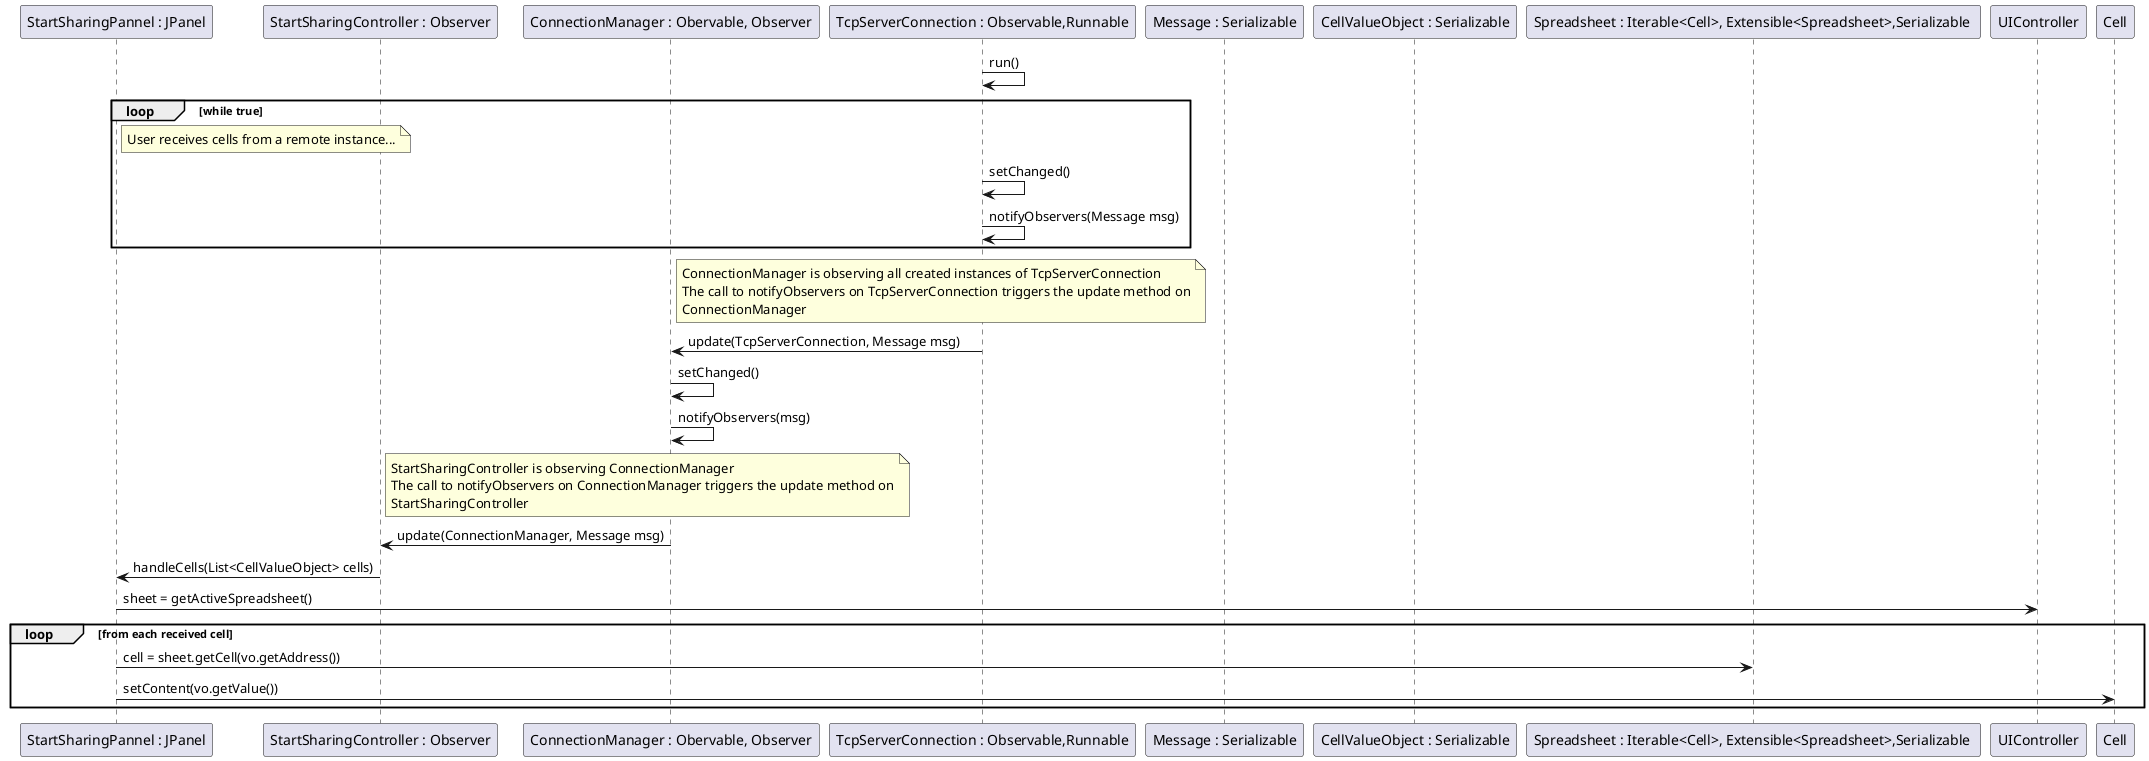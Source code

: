 @startuml doc-files/ipc01_01_design_03.png

    participant "StartSharingPannel : JPanel" as cp
    participant "StartSharingController : Observer" as ctrl
    participant "ConnectionManager : Obervable, Observer" as conMgr
    participant "TcpServerConnection : Observable,Runnable" as tcpS
    participant "Message : Serializable"  as msg
    participant "CellValueObject : Serializable"  as vo
    participant "Spreadsheet : Iterable<Cell>, Extensible<Spreadsheet>,Serializable " as sheet
    participant "UIController" as UIC
    participant "Cell" as c

    tcpS -> tcpS : run()
    loop while true    
        note right of cp
            User receives cells from a remote instance...
        end note

        tcpS -> tcpS : setChanged()
        tcpS -> tcpS : notifyObservers(Message msg)

    end

    note right of conMgr
        ConnectionManager is observing all created instances of TcpServerConnection
        The call to notifyObservers on TcpServerConnection triggers the update method on
        ConnectionManager
    end note

    tcpS -> conMgr : update(TcpServerConnection, Message msg)
    conMgr -> conMgr : setChanged()
    conMgr -> conMgr : notifyObservers(msg)

    note right of ctrl
        StartSharingController is observing ConnectionManager
        The call to notifyObservers on ConnectionManager triggers the update method on
        StartSharingController
    end note
    
    conMgr -> ctrl : update(ConnectionManager, Message msg)

    ctrl -> cp : handleCells(List<CellValueObject> cells)

    cp -> UIC : sheet = getActiveSpreadsheet()

    loop from each received cell
        cp -> sheet : cell = sheet.getCell(vo.getAddress())
        cp -> c : setContent(vo.getValue())
    end
@enduml